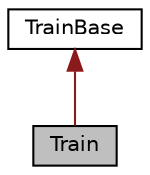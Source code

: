 digraph "Train"
{
  edge [fontname="Helvetica",fontsize="10",labelfontname="Helvetica",labelfontsize="10"];
  node [fontname="Helvetica",fontsize="10",shape=record];
  Node0 [label="Train",height=0.2,width=0.4,color="black", fillcolor="grey75", style="filled", fontcolor="black"];
  Node1 -> Node0 [dir="back",color="firebrick4",fontsize="10",style="solid"];
  Node1 [label="TrainBase",height=0.2,width=0.4,color="black", fillcolor="white", style="filled",URL="$class_train_base.html",tooltip="Required polymorphism implementation. "];
}
